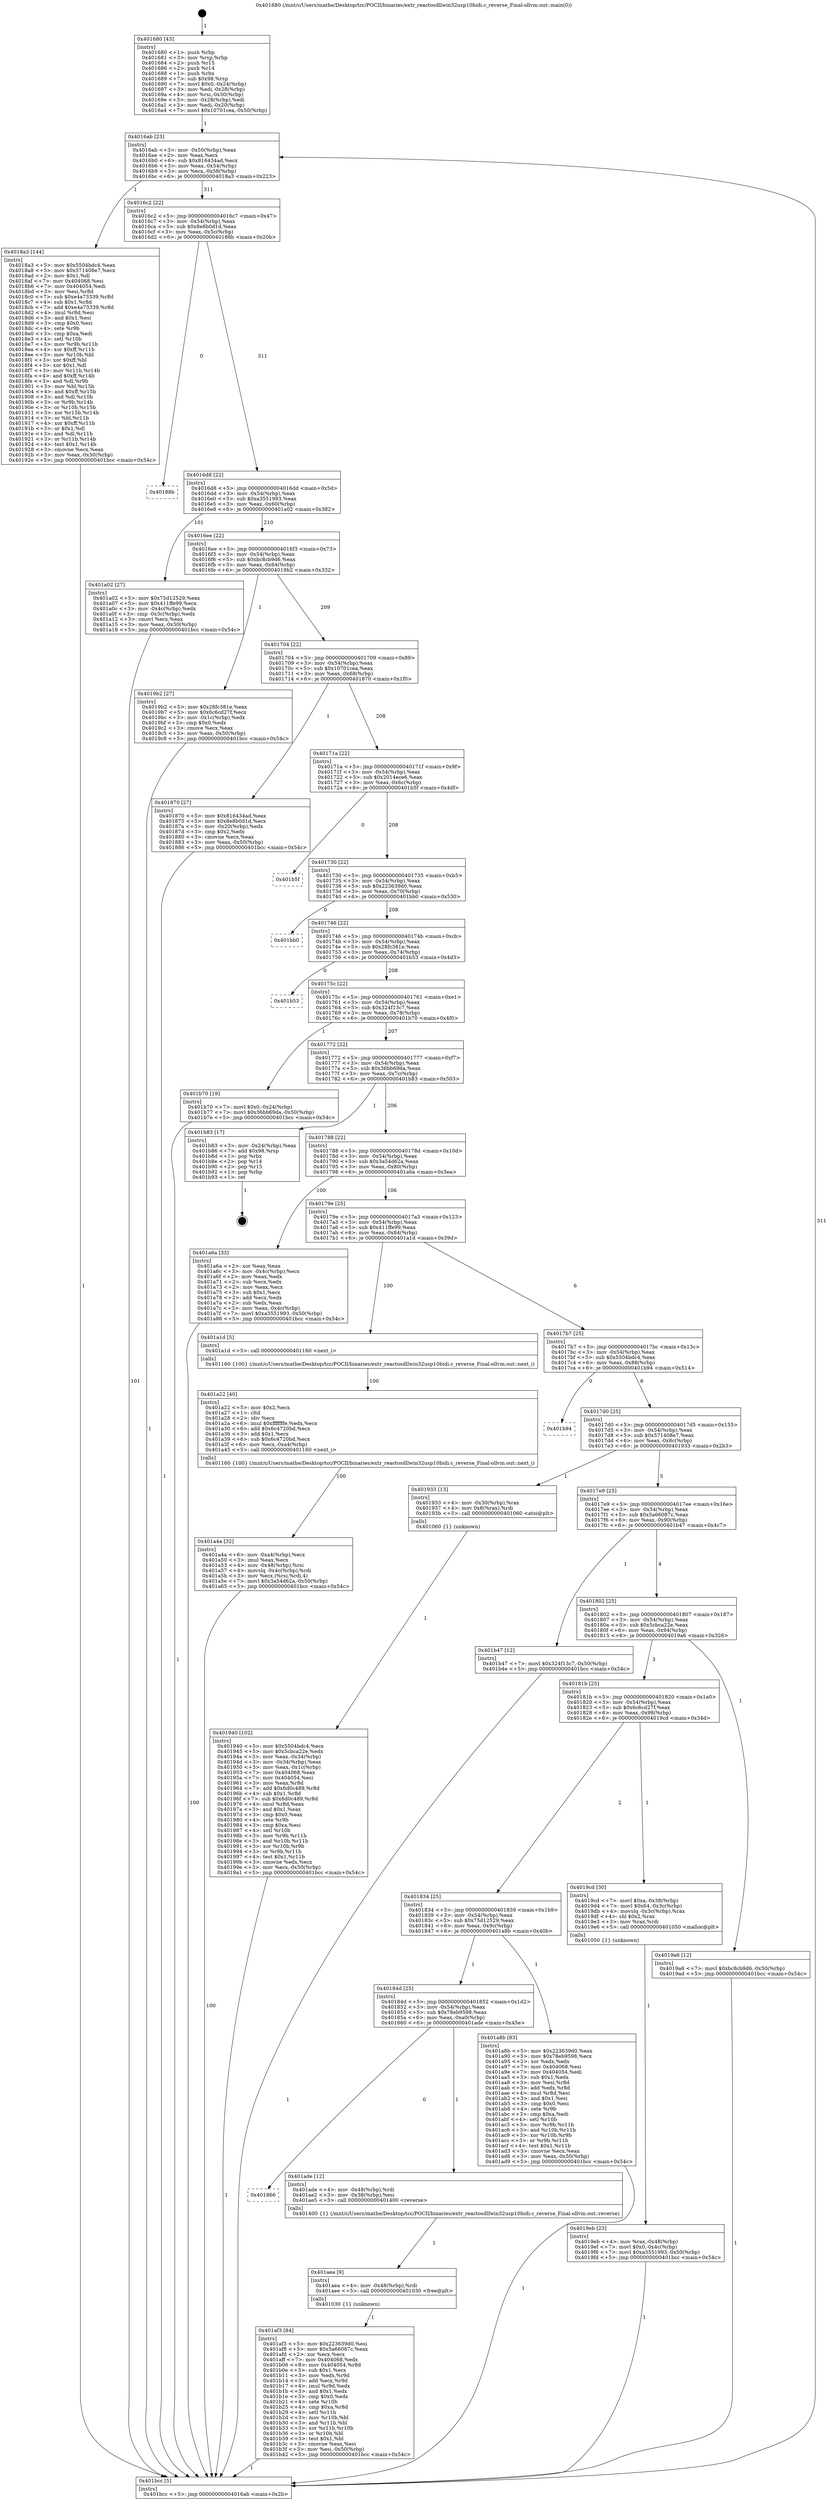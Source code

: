 digraph "0x401680" {
  label = "0x401680 (/mnt/c/Users/mathe/Desktop/tcc/POCII/binaries/extr_reactosdllwin32usp10bidi.c_reverse_Final-ollvm.out::main(0))"
  labelloc = "t"
  node[shape=record]

  Entry [label="",width=0.3,height=0.3,shape=circle,fillcolor=black,style=filled]
  "0x4016ab" [label="{
     0x4016ab [23]\l
     | [instrs]\l
     &nbsp;&nbsp;0x4016ab \<+3\>: mov -0x50(%rbp),%eax\l
     &nbsp;&nbsp;0x4016ae \<+2\>: mov %eax,%ecx\l
     &nbsp;&nbsp;0x4016b0 \<+6\>: sub $0x816434ad,%ecx\l
     &nbsp;&nbsp;0x4016b6 \<+3\>: mov %eax,-0x54(%rbp)\l
     &nbsp;&nbsp;0x4016b9 \<+3\>: mov %ecx,-0x58(%rbp)\l
     &nbsp;&nbsp;0x4016bc \<+6\>: je 00000000004018a3 \<main+0x223\>\l
  }"]
  "0x4018a3" [label="{
     0x4018a3 [144]\l
     | [instrs]\l
     &nbsp;&nbsp;0x4018a3 \<+5\>: mov $0x5504bdc4,%eax\l
     &nbsp;&nbsp;0x4018a8 \<+5\>: mov $0x571408e7,%ecx\l
     &nbsp;&nbsp;0x4018ad \<+2\>: mov $0x1,%dl\l
     &nbsp;&nbsp;0x4018af \<+7\>: mov 0x404068,%esi\l
     &nbsp;&nbsp;0x4018b6 \<+7\>: mov 0x404054,%edi\l
     &nbsp;&nbsp;0x4018bd \<+3\>: mov %esi,%r8d\l
     &nbsp;&nbsp;0x4018c0 \<+7\>: sub $0xe4a73339,%r8d\l
     &nbsp;&nbsp;0x4018c7 \<+4\>: sub $0x1,%r8d\l
     &nbsp;&nbsp;0x4018cb \<+7\>: add $0xe4a73339,%r8d\l
     &nbsp;&nbsp;0x4018d2 \<+4\>: imul %r8d,%esi\l
     &nbsp;&nbsp;0x4018d6 \<+3\>: and $0x1,%esi\l
     &nbsp;&nbsp;0x4018d9 \<+3\>: cmp $0x0,%esi\l
     &nbsp;&nbsp;0x4018dc \<+4\>: sete %r9b\l
     &nbsp;&nbsp;0x4018e0 \<+3\>: cmp $0xa,%edi\l
     &nbsp;&nbsp;0x4018e3 \<+4\>: setl %r10b\l
     &nbsp;&nbsp;0x4018e7 \<+3\>: mov %r9b,%r11b\l
     &nbsp;&nbsp;0x4018ea \<+4\>: xor $0xff,%r11b\l
     &nbsp;&nbsp;0x4018ee \<+3\>: mov %r10b,%bl\l
     &nbsp;&nbsp;0x4018f1 \<+3\>: xor $0xff,%bl\l
     &nbsp;&nbsp;0x4018f4 \<+3\>: xor $0x1,%dl\l
     &nbsp;&nbsp;0x4018f7 \<+3\>: mov %r11b,%r14b\l
     &nbsp;&nbsp;0x4018fa \<+4\>: and $0xff,%r14b\l
     &nbsp;&nbsp;0x4018fe \<+3\>: and %dl,%r9b\l
     &nbsp;&nbsp;0x401901 \<+3\>: mov %bl,%r15b\l
     &nbsp;&nbsp;0x401904 \<+4\>: and $0xff,%r15b\l
     &nbsp;&nbsp;0x401908 \<+3\>: and %dl,%r10b\l
     &nbsp;&nbsp;0x40190b \<+3\>: or %r9b,%r14b\l
     &nbsp;&nbsp;0x40190e \<+3\>: or %r10b,%r15b\l
     &nbsp;&nbsp;0x401911 \<+3\>: xor %r15b,%r14b\l
     &nbsp;&nbsp;0x401914 \<+3\>: or %bl,%r11b\l
     &nbsp;&nbsp;0x401917 \<+4\>: xor $0xff,%r11b\l
     &nbsp;&nbsp;0x40191b \<+3\>: or $0x1,%dl\l
     &nbsp;&nbsp;0x40191e \<+3\>: and %dl,%r11b\l
     &nbsp;&nbsp;0x401921 \<+3\>: or %r11b,%r14b\l
     &nbsp;&nbsp;0x401924 \<+4\>: test $0x1,%r14b\l
     &nbsp;&nbsp;0x401928 \<+3\>: cmovne %ecx,%eax\l
     &nbsp;&nbsp;0x40192b \<+3\>: mov %eax,-0x50(%rbp)\l
     &nbsp;&nbsp;0x40192e \<+5\>: jmp 0000000000401bcc \<main+0x54c\>\l
  }"]
  "0x4016c2" [label="{
     0x4016c2 [22]\l
     | [instrs]\l
     &nbsp;&nbsp;0x4016c2 \<+5\>: jmp 00000000004016c7 \<main+0x47\>\l
     &nbsp;&nbsp;0x4016c7 \<+3\>: mov -0x54(%rbp),%eax\l
     &nbsp;&nbsp;0x4016ca \<+5\>: sub $0x8e8b0d1d,%eax\l
     &nbsp;&nbsp;0x4016cf \<+3\>: mov %eax,-0x5c(%rbp)\l
     &nbsp;&nbsp;0x4016d2 \<+6\>: je 000000000040188b \<main+0x20b\>\l
  }"]
  Exit [label="",width=0.3,height=0.3,shape=circle,fillcolor=black,style=filled,peripheries=2]
  "0x40188b" [label="{
     0x40188b\l
  }", style=dashed]
  "0x4016d8" [label="{
     0x4016d8 [22]\l
     | [instrs]\l
     &nbsp;&nbsp;0x4016d8 \<+5\>: jmp 00000000004016dd \<main+0x5d\>\l
     &nbsp;&nbsp;0x4016dd \<+3\>: mov -0x54(%rbp),%eax\l
     &nbsp;&nbsp;0x4016e0 \<+5\>: sub $0xa3551993,%eax\l
     &nbsp;&nbsp;0x4016e5 \<+3\>: mov %eax,-0x60(%rbp)\l
     &nbsp;&nbsp;0x4016e8 \<+6\>: je 0000000000401a02 \<main+0x382\>\l
  }"]
  "0x401af3" [label="{
     0x401af3 [84]\l
     | [instrs]\l
     &nbsp;&nbsp;0x401af3 \<+5\>: mov $0x223639d0,%esi\l
     &nbsp;&nbsp;0x401af8 \<+5\>: mov $0x5a66087c,%eax\l
     &nbsp;&nbsp;0x401afd \<+2\>: xor %ecx,%ecx\l
     &nbsp;&nbsp;0x401aff \<+7\>: mov 0x404068,%edx\l
     &nbsp;&nbsp;0x401b06 \<+8\>: mov 0x404054,%r8d\l
     &nbsp;&nbsp;0x401b0e \<+3\>: sub $0x1,%ecx\l
     &nbsp;&nbsp;0x401b11 \<+3\>: mov %edx,%r9d\l
     &nbsp;&nbsp;0x401b14 \<+3\>: add %ecx,%r9d\l
     &nbsp;&nbsp;0x401b17 \<+4\>: imul %r9d,%edx\l
     &nbsp;&nbsp;0x401b1b \<+3\>: and $0x1,%edx\l
     &nbsp;&nbsp;0x401b1e \<+3\>: cmp $0x0,%edx\l
     &nbsp;&nbsp;0x401b21 \<+4\>: sete %r10b\l
     &nbsp;&nbsp;0x401b25 \<+4\>: cmp $0xa,%r8d\l
     &nbsp;&nbsp;0x401b29 \<+4\>: setl %r11b\l
     &nbsp;&nbsp;0x401b2d \<+3\>: mov %r10b,%bl\l
     &nbsp;&nbsp;0x401b30 \<+3\>: and %r11b,%bl\l
     &nbsp;&nbsp;0x401b33 \<+3\>: xor %r11b,%r10b\l
     &nbsp;&nbsp;0x401b36 \<+3\>: or %r10b,%bl\l
     &nbsp;&nbsp;0x401b39 \<+3\>: test $0x1,%bl\l
     &nbsp;&nbsp;0x401b3c \<+3\>: cmovne %eax,%esi\l
     &nbsp;&nbsp;0x401b3f \<+3\>: mov %esi,-0x50(%rbp)\l
     &nbsp;&nbsp;0x401b42 \<+5\>: jmp 0000000000401bcc \<main+0x54c\>\l
  }"]
  "0x401a02" [label="{
     0x401a02 [27]\l
     | [instrs]\l
     &nbsp;&nbsp;0x401a02 \<+5\>: mov $0x75d12529,%eax\l
     &nbsp;&nbsp;0x401a07 \<+5\>: mov $0x411ffe99,%ecx\l
     &nbsp;&nbsp;0x401a0c \<+3\>: mov -0x4c(%rbp),%edx\l
     &nbsp;&nbsp;0x401a0f \<+3\>: cmp -0x3c(%rbp),%edx\l
     &nbsp;&nbsp;0x401a12 \<+3\>: cmovl %ecx,%eax\l
     &nbsp;&nbsp;0x401a15 \<+3\>: mov %eax,-0x50(%rbp)\l
     &nbsp;&nbsp;0x401a18 \<+5\>: jmp 0000000000401bcc \<main+0x54c\>\l
  }"]
  "0x4016ee" [label="{
     0x4016ee [22]\l
     | [instrs]\l
     &nbsp;&nbsp;0x4016ee \<+5\>: jmp 00000000004016f3 \<main+0x73\>\l
     &nbsp;&nbsp;0x4016f3 \<+3\>: mov -0x54(%rbp),%eax\l
     &nbsp;&nbsp;0x4016f6 \<+5\>: sub $0xbc8cb9d6,%eax\l
     &nbsp;&nbsp;0x4016fb \<+3\>: mov %eax,-0x64(%rbp)\l
     &nbsp;&nbsp;0x4016fe \<+6\>: je 00000000004019b2 \<main+0x332\>\l
  }"]
  "0x401aea" [label="{
     0x401aea [9]\l
     | [instrs]\l
     &nbsp;&nbsp;0x401aea \<+4\>: mov -0x48(%rbp),%rdi\l
     &nbsp;&nbsp;0x401aee \<+5\>: call 0000000000401030 \<free@plt\>\l
     | [calls]\l
     &nbsp;&nbsp;0x401030 \{1\} (unknown)\l
  }"]
  "0x4019b2" [label="{
     0x4019b2 [27]\l
     | [instrs]\l
     &nbsp;&nbsp;0x4019b2 \<+5\>: mov $0x28fc381e,%eax\l
     &nbsp;&nbsp;0x4019b7 \<+5\>: mov $0x6c6cd27f,%ecx\l
     &nbsp;&nbsp;0x4019bc \<+3\>: mov -0x1c(%rbp),%edx\l
     &nbsp;&nbsp;0x4019bf \<+3\>: cmp $0x0,%edx\l
     &nbsp;&nbsp;0x4019c2 \<+3\>: cmove %ecx,%eax\l
     &nbsp;&nbsp;0x4019c5 \<+3\>: mov %eax,-0x50(%rbp)\l
     &nbsp;&nbsp;0x4019c8 \<+5\>: jmp 0000000000401bcc \<main+0x54c\>\l
  }"]
  "0x401704" [label="{
     0x401704 [22]\l
     | [instrs]\l
     &nbsp;&nbsp;0x401704 \<+5\>: jmp 0000000000401709 \<main+0x89\>\l
     &nbsp;&nbsp;0x401709 \<+3\>: mov -0x54(%rbp),%eax\l
     &nbsp;&nbsp;0x40170c \<+5\>: sub $0x10701cea,%eax\l
     &nbsp;&nbsp;0x401711 \<+3\>: mov %eax,-0x68(%rbp)\l
     &nbsp;&nbsp;0x401714 \<+6\>: je 0000000000401870 \<main+0x1f0\>\l
  }"]
  "0x401866" [label="{
     0x401866\l
  }", style=dashed]
  "0x401870" [label="{
     0x401870 [27]\l
     | [instrs]\l
     &nbsp;&nbsp;0x401870 \<+5\>: mov $0x816434ad,%eax\l
     &nbsp;&nbsp;0x401875 \<+5\>: mov $0x8e8b0d1d,%ecx\l
     &nbsp;&nbsp;0x40187a \<+3\>: mov -0x20(%rbp),%edx\l
     &nbsp;&nbsp;0x40187d \<+3\>: cmp $0x2,%edx\l
     &nbsp;&nbsp;0x401880 \<+3\>: cmovne %ecx,%eax\l
     &nbsp;&nbsp;0x401883 \<+3\>: mov %eax,-0x50(%rbp)\l
     &nbsp;&nbsp;0x401886 \<+5\>: jmp 0000000000401bcc \<main+0x54c\>\l
  }"]
  "0x40171a" [label="{
     0x40171a [22]\l
     | [instrs]\l
     &nbsp;&nbsp;0x40171a \<+5\>: jmp 000000000040171f \<main+0x9f\>\l
     &nbsp;&nbsp;0x40171f \<+3\>: mov -0x54(%rbp),%eax\l
     &nbsp;&nbsp;0x401722 \<+5\>: sub $0x2014ece6,%eax\l
     &nbsp;&nbsp;0x401727 \<+3\>: mov %eax,-0x6c(%rbp)\l
     &nbsp;&nbsp;0x40172a \<+6\>: je 0000000000401b5f \<main+0x4df\>\l
  }"]
  "0x401bcc" [label="{
     0x401bcc [5]\l
     | [instrs]\l
     &nbsp;&nbsp;0x401bcc \<+5\>: jmp 00000000004016ab \<main+0x2b\>\l
  }"]
  "0x401680" [label="{
     0x401680 [43]\l
     | [instrs]\l
     &nbsp;&nbsp;0x401680 \<+1\>: push %rbp\l
     &nbsp;&nbsp;0x401681 \<+3\>: mov %rsp,%rbp\l
     &nbsp;&nbsp;0x401684 \<+2\>: push %r15\l
     &nbsp;&nbsp;0x401686 \<+2\>: push %r14\l
     &nbsp;&nbsp;0x401688 \<+1\>: push %rbx\l
     &nbsp;&nbsp;0x401689 \<+7\>: sub $0x98,%rsp\l
     &nbsp;&nbsp;0x401690 \<+7\>: movl $0x0,-0x24(%rbp)\l
     &nbsp;&nbsp;0x401697 \<+3\>: mov %edi,-0x28(%rbp)\l
     &nbsp;&nbsp;0x40169a \<+4\>: mov %rsi,-0x30(%rbp)\l
     &nbsp;&nbsp;0x40169e \<+3\>: mov -0x28(%rbp),%edi\l
     &nbsp;&nbsp;0x4016a1 \<+3\>: mov %edi,-0x20(%rbp)\l
     &nbsp;&nbsp;0x4016a4 \<+7\>: movl $0x10701cea,-0x50(%rbp)\l
  }"]
  "0x401ade" [label="{
     0x401ade [12]\l
     | [instrs]\l
     &nbsp;&nbsp;0x401ade \<+4\>: mov -0x48(%rbp),%rdi\l
     &nbsp;&nbsp;0x401ae2 \<+3\>: mov -0x38(%rbp),%esi\l
     &nbsp;&nbsp;0x401ae5 \<+5\>: call 0000000000401400 \<reverse\>\l
     | [calls]\l
     &nbsp;&nbsp;0x401400 \{1\} (/mnt/c/Users/mathe/Desktop/tcc/POCII/binaries/extr_reactosdllwin32usp10bidi.c_reverse_Final-ollvm.out::reverse)\l
  }"]
  "0x401b5f" [label="{
     0x401b5f\l
  }", style=dashed]
  "0x401730" [label="{
     0x401730 [22]\l
     | [instrs]\l
     &nbsp;&nbsp;0x401730 \<+5\>: jmp 0000000000401735 \<main+0xb5\>\l
     &nbsp;&nbsp;0x401735 \<+3\>: mov -0x54(%rbp),%eax\l
     &nbsp;&nbsp;0x401738 \<+5\>: sub $0x223639d0,%eax\l
     &nbsp;&nbsp;0x40173d \<+3\>: mov %eax,-0x70(%rbp)\l
     &nbsp;&nbsp;0x401740 \<+6\>: je 0000000000401bb0 \<main+0x530\>\l
  }"]
  "0x40184d" [label="{
     0x40184d [25]\l
     | [instrs]\l
     &nbsp;&nbsp;0x40184d \<+5\>: jmp 0000000000401852 \<main+0x1d2\>\l
     &nbsp;&nbsp;0x401852 \<+3\>: mov -0x54(%rbp),%eax\l
     &nbsp;&nbsp;0x401855 \<+5\>: sub $0x78eb9598,%eax\l
     &nbsp;&nbsp;0x40185a \<+6\>: mov %eax,-0xa0(%rbp)\l
     &nbsp;&nbsp;0x401860 \<+6\>: je 0000000000401ade \<main+0x45e\>\l
  }"]
  "0x401bb0" [label="{
     0x401bb0\l
  }", style=dashed]
  "0x401746" [label="{
     0x401746 [22]\l
     | [instrs]\l
     &nbsp;&nbsp;0x401746 \<+5\>: jmp 000000000040174b \<main+0xcb\>\l
     &nbsp;&nbsp;0x40174b \<+3\>: mov -0x54(%rbp),%eax\l
     &nbsp;&nbsp;0x40174e \<+5\>: sub $0x28fc381e,%eax\l
     &nbsp;&nbsp;0x401753 \<+3\>: mov %eax,-0x74(%rbp)\l
     &nbsp;&nbsp;0x401756 \<+6\>: je 0000000000401b53 \<main+0x4d3\>\l
  }"]
  "0x401a8b" [label="{
     0x401a8b [83]\l
     | [instrs]\l
     &nbsp;&nbsp;0x401a8b \<+5\>: mov $0x223639d0,%eax\l
     &nbsp;&nbsp;0x401a90 \<+5\>: mov $0x78eb9598,%ecx\l
     &nbsp;&nbsp;0x401a95 \<+2\>: xor %edx,%edx\l
     &nbsp;&nbsp;0x401a97 \<+7\>: mov 0x404068,%esi\l
     &nbsp;&nbsp;0x401a9e \<+7\>: mov 0x404054,%edi\l
     &nbsp;&nbsp;0x401aa5 \<+3\>: sub $0x1,%edx\l
     &nbsp;&nbsp;0x401aa8 \<+3\>: mov %esi,%r8d\l
     &nbsp;&nbsp;0x401aab \<+3\>: add %edx,%r8d\l
     &nbsp;&nbsp;0x401aae \<+4\>: imul %r8d,%esi\l
     &nbsp;&nbsp;0x401ab2 \<+3\>: and $0x1,%esi\l
     &nbsp;&nbsp;0x401ab5 \<+3\>: cmp $0x0,%esi\l
     &nbsp;&nbsp;0x401ab8 \<+4\>: sete %r9b\l
     &nbsp;&nbsp;0x401abc \<+3\>: cmp $0xa,%edi\l
     &nbsp;&nbsp;0x401abf \<+4\>: setl %r10b\l
     &nbsp;&nbsp;0x401ac3 \<+3\>: mov %r9b,%r11b\l
     &nbsp;&nbsp;0x401ac6 \<+3\>: and %r10b,%r11b\l
     &nbsp;&nbsp;0x401ac9 \<+3\>: xor %r10b,%r9b\l
     &nbsp;&nbsp;0x401acc \<+3\>: or %r9b,%r11b\l
     &nbsp;&nbsp;0x401acf \<+4\>: test $0x1,%r11b\l
     &nbsp;&nbsp;0x401ad3 \<+3\>: cmovne %ecx,%eax\l
     &nbsp;&nbsp;0x401ad6 \<+3\>: mov %eax,-0x50(%rbp)\l
     &nbsp;&nbsp;0x401ad9 \<+5\>: jmp 0000000000401bcc \<main+0x54c\>\l
  }"]
  "0x401b53" [label="{
     0x401b53\l
  }", style=dashed]
  "0x40175c" [label="{
     0x40175c [22]\l
     | [instrs]\l
     &nbsp;&nbsp;0x40175c \<+5\>: jmp 0000000000401761 \<main+0xe1\>\l
     &nbsp;&nbsp;0x401761 \<+3\>: mov -0x54(%rbp),%eax\l
     &nbsp;&nbsp;0x401764 \<+5\>: sub $0x324f13c7,%eax\l
     &nbsp;&nbsp;0x401769 \<+3\>: mov %eax,-0x78(%rbp)\l
     &nbsp;&nbsp;0x40176c \<+6\>: je 0000000000401b70 \<main+0x4f0\>\l
  }"]
  "0x401a4a" [label="{
     0x401a4a [32]\l
     | [instrs]\l
     &nbsp;&nbsp;0x401a4a \<+6\>: mov -0xa4(%rbp),%ecx\l
     &nbsp;&nbsp;0x401a50 \<+3\>: imul %eax,%ecx\l
     &nbsp;&nbsp;0x401a53 \<+4\>: mov -0x48(%rbp),%rsi\l
     &nbsp;&nbsp;0x401a57 \<+4\>: movslq -0x4c(%rbp),%rdi\l
     &nbsp;&nbsp;0x401a5b \<+3\>: mov %ecx,(%rsi,%rdi,4)\l
     &nbsp;&nbsp;0x401a5e \<+7\>: movl $0x3a54d62a,-0x50(%rbp)\l
     &nbsp;&nbsp;0x401a65 \<+5\>: jmp 0000000000401bcc \<main+0x54c\>\l
  }"]
  "0x401b70" [label="{
     0x401b70 [19]\l
     | [instrs]\l
     &nbsp;&nbsp;0x401b70 \<+7\>: movl $0x0,-0x24(%rbp)\l
     &nbsp;&nbsp;0x401b77 \<+7\>: movl $0x36bb69da,-0x50(%rbp)\l
     &nbsp;&nbsp;0x401b7e \<+5\>: jmp 0000000000401bcc \<main+0x54c\>\l
  }"]
  "0x401772" [label="{
     0x401772 [22]\l
     | [instrs]\l
     &nbsp;&nbsp;0x401772 \<+5\>: jmp 0000000000401777 \<main+0xf7\>\l
     &nbsp;&nbsp;0x401777 \<+3\>: mov -0x54(%rbp),%eax\l
     &nbsp;&nbsp;0x40177a \<+5\>: sub $0x36bb69da,%eax\l
     &nbsp;&nbsp;0x40177f \<+3\>: mov %eax,-0x7c(%rbp)\l
     &nbsp;&nbsp;0x401782 \<+6\>: je 0000000000401b83 \<main+0x503\>\l
  }"]
  "0x401a22" [label="{
     0x401a22 [40]\l
     | [instrs]\l
     &nbsp;&nbsp;0x401a22 \<+5\>: mov $0x2,%ecx\l
     &nbsp;&nbsp;0x401a27 \<+1\>: cltd\l
     &nbsp;&nbsp;0x401a28 \<+2\>: idiv %ecx\l
     &nbsp;&nbsp;0x401a2a \<+6\>: imul $0xfffffffe,%edx,%ecx\l
     &nbsp;&nbsp;0x401a30 \<+6\>: add $0x6c4720bd,%ecx\l
     &nbsp;&nbsp;0x401a36 \<+3\>: add $0x1,%ecx\l
     &nbsp;&nbsp;0x401a39 \<+6\>: sub $0x6c4720bd,%ecx\l
     &nbsp;&nbsp;0x401a3f \<+6\>: mov %ecx,-0xa4(%rbp)\l
     &nbsp;&nbsp;0x401a45 \<+5\>: call 0000000000401160 \<next_i\>\l
     | [calls]\l
     &nbsp;&nbsp;0x401160 \{100\} (/mnt/c/Users/mathe/Desktop/tcc/POCII/binaries/extr_reactosdllwin32usp10bidi.c_reverse_Final-ollvm.out::next_i)\l
  }"]
  "0x401b83" [label="{
     0x401b83 [17]\l
     | [instrs]\l
     &nbsp;&nbsp;0x401b83 \<+3\>: mov -0x24(%rbp),%eax\l
     &nbsp;&nbsp;0x401b86 \<+7\>: add $0x98,%rsp\l
     &nbsp;&nbsp;0x401b8d \<+1\>: pop %rbx\l
     &nbsp;&nbsp;0x401b8e \<+2\>: pop %r14\l
     &nbsp;&nbsp;0x401b90 \<+2\>: pop %r15\l
     &nbsp;&nbsp;0x401b92 \<+1\>: pop %rbp\l
     &nbsp;&nbsp;0x401b93 \<+1\>: ret\l
  }"]
  "0x401788" [label="{
     0x401788 [22]\l
     | [instrs]\l
     &nbsp;&nbsp;0x401788 \<+5\>: jmp 000000000040178d \<main+0x10d\>\l
     &nbsp;&nbsp;0x40178d \<+3\>: mov -0x54(%rbp),%eax\l
     &nbsp;&nbsp;0x401790 \<+5\>: sub $0x3a54d62a,%eax\l
     &nbsp;&nbsp;0x401795 \<+3\>: mov %eax,-0x80(%rbp)\l
     &nbsp;&nbsp;0x401798 \<+6\>: je 0000000000401a6a \<main+0x3ea\>\l
  }"]
  "0x4019eb" [label="{
     0x4019eb [23]\l
     | [instrs]\l
     &nbsp;&nbsp;0x4019eb \<+4\>: mov %rax,-0x48(%rbp)\l
     &nbsp;&nbsp;0x4019ef \<+7\>: movl $0x0,-0x4c(%rbp)\l
     &nbsp;&nbsp;0x4019f6 \<+7\>: movl $0xa3551993,-0x50(%rbp)\l
     &nbsp;&nbsp;0x4019fd \<+5\>: jmp 0000000000401bcc \<main+0x54c\>\l
  }"]
  "0x401a6a" [label="{
     0x401a6a [33]\l
     | [instrs]\l
     &nbsp;&nbsp;0x401a6a \<+2\>: xor %eax,%eax\l
     &nbsp;&nbsp;0x401a6c \<+3\>: mov -0x4c(%rbp),%ecx\l
     &nbsp;&nbsp;0x401a6f \<+2\>: mov %eax,%edx\l
     &nbsp;&nbsp;0x401a71 \<+2\>: sub %ecx,%edx\l
     &nbsp;&nbsp;0x401a73 \<+2\>: mov %eax,%ecx\l
     &nbsp;&nbsp;0x401a75 \<+3\>: sub $0x1,%ecx\l
     &nbsp;&nbsp;0x401a78 \<+2\>: add %ecx,%edx\l
     &nbsp;&nbsp;0x401a7a \<+2\>: sub %edx,%eax\l
     &nbsp;&nbsp;0x401a7c \<+3\>: mov %eax,-0x4c(%rbp)\l
     &nbsp;&nbsp;0x401a7f \<+7\>: movl $0xa3551993,-0x50(%rbp)\l
     &nbsp;&nbsp;0x401a86 \<+5\>: jmp 0000000000401bcc \<main+0x54c\>\l
  }"]
  "0x40179e" [label="{
     0x40179e [25]\l
     | [instrs]\l
     &nbsp;&nbsp;0x40179e \<+5\>: jmp 00000000004017a3 \<main+0x123\>\l
     &nbsp;&nbsp;0x4017a3 \<+3\>: mov -0x54(%rbp),%eax\l
     &nbsp;&nbsp;0x4017a6 \<+5\>: sub $0x411ffe99,%eax\l
     &nbsp;&nbsp;0x4017ab \<+6\>: mov %eax,-0x84(%rbp)\l
     &nbsp;&nbsp;0x4017b1 \<+6\>: je 0000000000401a1d \<main+0x39d\>\l
  }"]
  "0x401834" [label="{
     0x401834 [25]\l
     | [instrs]\l
     &nbsp;&nbsp;0x401834 \<+5\>: jmp 0000000000401839 \<main+0x1b9\>\l
     &nbsp;&nbsp;0x401839 \<+3\>: mov -0x54(%rbp),%eax\l
     &nbsp;&nbsp;0x40183c \<+5\>: sub $0x75d12529,%eax\l
     &nbsp;&nbsp;0x401841 \<+6\>: mov %eax,-0x9c(%rbp)\l
     &nbsp;&nbsp;0x401847 \<+6\>: je 0000000000401a8b \<main+0x40b\>\l
  }"]
  "0x401a1d" [label="{
     0x401a1d [5]\l
     | [instrs]\l
     &nbsp;&nbsp;0x401a1d \<+5\>: call 0000000000401160 \<next_i\>\l
     | [calls]\l
     &nbsp;&nbsp;0x401160 \{100\} (/mnt/c/Users/mathe/Desktop/tcc/POCII/binaries/extr_reactosdllwin32usp10bidi.c_reverse_Final-ollvm.out::next_i)\l
  }"]
  "0x4017b7" [label="{
     0x4017b7 [25]\l
     | [instrs]\l
     &nbsp;&nbsp;0x4017b7 \<+5\>: jmp 00000000004017bc \<main+0x13c\>\l
     &nbsp;&nbsp;0x4017bc \<+3\>: mov -0x54(%rbp),%eax\l
     &nbsp;&nbsp;0x4017bf \<+5\>: sub $0x5504bdc4,%eax\l
     &nbsp;&nbsp;0x4017c4 \<+6\>: mov %eax,-0x88(%rbp)\l
     &nbsp;&nbsp;0x4017ca \<+6\>: je 0000000000401b94 \<main+0x514\>\l
  }"]
  "0x4019cd" [label="{
     0x4019cd [30]\l
     | [instrs]\l
     &nbsp;&nbsp;0x4019cd \<+7\>: movl $0xa,-0x38(%rbp)\l
     &nbsp;&nbsp;0x4019d4 \<+7\>: movl $0x64,-0x3c(%rbp)\l
     &nbsp;&nbsp;0x4019db \<+4\>: movslq -0x3c(%rbp),%rax\l
     &nbsp;&nbsp;0x4019df \<+4\>: shl $0x2,%rax\l
     &nbsp;&nbsp;0x4019e3 \<+3\>: mov %rax,%rdi\l
     &nbsp;&nbsp;0x4019e6 \<+5\>: call 0000000000401050 \<malloc@plt\>\l
     | [calls]\l
     &nbsp;&nbsp;0x401050 \{1\} (unknown)\l
  }"]
  "0x401b94" [label="{
     0x401b94\l
  }", style=dashed]
  "0x4017d0" [label="{
     0x4017d0 [25]\l
     | [instrs]\l
     &nbsp;&nbsp;0x4017d0 \<+5\>: jmp 00000000004017d5 \<main+0x155\>\l
     &nbsp;&nbsp;0x4017d5 \<+3\>: mov -0x54(%rbp),%eax\l
     &nbsp;&nbsp;0x4017d8 \<+5\>: sub $0x571408e7,%eax\l
     &nbsp;&nbsp;0x4017dd \<+6\>: mov %eax,-0x8c(%rbp)\l
     &nbsp;&nbsp;0x4017e3 \<+6\>: je 0000000000401933 \<main+0x2b3\>\l
  }"]
  "0x40181b" [label="{
     0x40181b [25]\l
     | [instrs]\l
     &nbsp;&nbsp;0x40181b \<+5\>: jmp 0000000000401820 \<main+0x1a0\>\l
     &nbsp;&nbsp;0x401820 \<+3\>: mov -0x54(%rbp),%eax\l
     &nbsp;&nbsp;0x401823 \<+5\>: sub $0x6c6cd27f,%eax\l
     &nbsp;&nbsp;0x401828 \<+6\>: mov %eax,-0x98(%rbp)\l
     &nbsp;&nbsp;0x40182e \<+6\>: je 00000000004019cd \<main+0x34d\>\l
  }"]
  "0x401933" [label="{
     0x401933 [13]\l
     | [instrs]\l
     &nbsp;&nbsp;0x401933 \<+4\>: mov -0x30(%rbp),%rax\l
     &nbsp;&nbsp;0x401937 \<+4\>: mov 0x8(%rax),%rdi\l
     &nbsp;&nbsp;0x40193b \<+5\>: call 0000000000401060 \<atoi@plt\>\l
     | [calls]\l
     &nbsp;&nbsp;0x401060 \{1\} (unknown)\l
  }"]
  "0x4017e9" [label="{
     0x4017e9 [25]\l
     | [instrs]\l
     &nbsp;&nbsp;0x4017e9 \<+5\>: jmp 00000000004017ee \<main+0x16e\>\l
     &nbsp;&nbsp;0x4017ee \<+3\>: mov -0x54(%rbp),%eax\l
     &nbsp;&nbsp;0x4017f1 \<+5\>: sub $0x5a66087c,%eax\l
     &nbsp;&nbsp;0x4017f6 \<+6\>: mov %eax,-0x90(%rbp)\l
     &nbsp;&nbsp;0x4017fc \<+6\>: je 0000000000401b47 \<main+0x4c7\>\l
  }"]
  "0x401940" [label="{
     0x401940 [102]\l
     | [instrs]\l
     &nbsp;&nbsp;0x401940 \<+5\>: mov $0x5504bdc4,%ecx\l
     &nbsp;&nbsp;0x401945 \<+5\>: mov $0x5cbca22e,%edx\l
     &nbsp;&nbsp;0x40194a \<+3\>: mov %eax,-0x34(%rbp)\l
     &nbsp;&nbsp;0x40194d \<+3\>: mov -0x34(%rbp),%eax\l
     &nbsp;&nbsp;0x401950 \<+3\>: mov %eax,-0x1c(%rbp)\l
     &nbsp;&nbsp;0x401953 \<+7\>: mov 0x404068,%eax\l
     &nbsp;&nbsp;0x40195a \<+7\>: mov 0x404054,%esi\l
     &nbsp;&nbsp;0x401961 \<+3\>: mov %eax,%r8d\l
     &nbsp;&nbsp;0x401964 \<+7\>: add $0x6d0c489,%r8d\l
     &nbsp;&nbsp;0x40196b \<+4\>: sub $0x1,%r8d\l
     &nbsp;&nbsp;0x40196f \<+7\>: sub $0x6d0c489,%r8d\l
     &nbsp;&nbsp;0x401976 \<+4\>: imul %r8d,%eax\l
     &nbsp;&nbsp;0x40197a \<+3\>: and $0x1,%eax\l
     &nbsp;&nbsp;0x40197d \<+3\>: cmp $0x0,%eax\l
     &nbsp;&nbsp;0x401980 \<+4\>: sete %r9b\l
     &nbsp;&nbsp;0x401984 \<+3\>: cmp $0xa,%esi\l
     &nbsp;&nbsp;0x401987 \<+4\>: setl %r10b\l
     &nbsp;&nbsp;0x40198b \<+3\>: mov %r9b,%r11b\l
     &nbsp;&nbsp;0x40198e \<+3\>: and %r10b,%r11b\l
     &nbsp;&nbsp;0x401991 \<+3\>: xor %r10b,%r9b\l
     &nbsp;&nbsp;0x401994 \<+3\>: or %r9b,%r11b\l
     &nbsp;&nbsp;0x401997 \<+4\>: test $0x1,%r11b\l
     &nbsp;&nbsp;0x40199b \<+3\>: cmovne %edx,%ecx\l
     &nbsp;&nbsp;0x40199e \<+3\>: mov %ecx,-0x50(%rbp)\l
     &nbsp;&nbsp;0x4019a1 \<+5\>: jmp 0000000000401bcc \<main+0x54c\>\l
  }"]
  "0x4019a6" [label="{
     0x4019a6 [12]\l
     | [instrs]\l
     &nbsp;&nbsp;0x4019a6 \<+7\>: movl $0xbc8cb9d6,-0x50(%rbp)\l
     &nbsp;&nbsp;0x4019ad \<+5\>: jmp 0000000000401bcc \<main+0x54c\>\l
  }"]
  "0x401b47" [label="{
     0x401b47 [12]\l
     | [instrs]\l
     &nbsp;&nbsp;0x401b47 \<+7\>: movl $0x324f13c7,-0x50(%rbp)\l
     &nbsp;&nbsp;0x401b4e \<+5\>: jmp 0000000000401bcc \<main+0x54c\>\l
  }"]
  "0x401802" [label="{
     0x401802 [25]\l
     | [instrs]\l
     &nbsp;&nbsp;0x401802 \<+5\>: jmp 0000000000401807 \<main+0x187\>\l
     &nbsp;&nbsp;0x401807 \<+3\>: mov -0x54(%rbp),%eax\l
     &nbsp;&nbsp;0x40180a \<+5\>: sub $0x5cbca22e,%eax\l
     &nbsp;&nbsp;0x40180f \<+6\>: mov %eax,-0x94(%rbp)\l
     &nbsp;&nbsp;0x401815 \<+6\>: je 00000000004019a6 \<main+0x326\>\l
  }"]
  Entry -> "0x401680" [label=" 1"]
  "0x4016ab" -> "0x4018a3" [label=" 1"]
  "0x4016ab" -> "0x4016c2" [label=" 311"]
  "0x401b83" -> Exit [label=" 1"]
  "0x4016c2" -> "0x40188b" [label=" 0"]
  "0x4016c2" -> "0x4016d8" [label=" 311"]
  "0x401b70" -> "0x401bcc" [label=" 1"]
  "0x4016d8" -> "0x401a02" [label=" 101"]
  "0x4016d8" -> "0x4016ee" [label=" 210"]
  "0x401b47" -> "0x401bcc" [label=" 1"]
  "0x4016ee" -> "0x4019b2" [label=" 1"]
  "0x4016ee" -> "0x401704" [label=" 209"]
  "0x401af3" -> "0x401bcc" [label=" 1"]
  "0x401704" -> "0x401870" [label=" 1"]
  "0x401704" -> "0x40171a" [label=" 208"]
  "0x401870" -> "0x401bcc" [label=" 1"]
  "0x401680" -> "0x4016ab" [label=" 1"]
  "0x401bcc" -> "0x4016ab" [label=" 311"]
  "0x4018a3" -> "0x401bcc" [label=" 1"]
  "0x401aea" -> "0x401af3" [label=" 1"]
  "0x40171a" -> "0x401b5f" [label=" 0"]
  "0x40171a" -> "0x401730" [label=" 208"]
  "0x401ade" -> "0x401aea" [label=" 1"]
  "0x401730" -> "0x401bb0" [label=" 0"]
  "0x401730" -> "0x401746" [label=" 208"]
  "0x40184d" -> "0x401ade" [label=" 1"]
  "0x401746" -> "0x401b53" [label=" 0"]
  "0x401746" -> "0x40175c" [label=" 208"]
  "0x40184d" -> "0x401866" [label=" 0"]
  "0x40175c" -> "0x401b70" [label=" 1"]
  "0x40175c" -> "0x401772" [label=" 207"]
  "0x401834" -> "0x40184d" [label=" 1"]
  "0x401772" -> "0x401b83" [label=" 1"]
  "0x401772" -> "0x401788" [label=" 206"]
  "0x401834" -> "0x401a8b" [label=" 1"]
  "0x401788" -> "0x401a6a" [label=" 100"]
  "0x401788" -> "0x40179e" [label=" 106"]
  "0x401a8b" -> "0x401bcc" [label=" 1"]
  "0x40179e" -> "0x401a1d" [label=" 100"]
  "0x40179e" -> "0x4017b7" [label=" 6"]
  "0x401a6a" -> "0x401bcc" [label=" 100"]
  "0x4017b7" -> "0x401b94" [label=" 0"]
  "0x4017b7" -> "0x4017d0" [label=" 6"]
  "0x401a4a" -> "0x401bcc" [label=" 100"]
  "0x4017d0" -> "0x401933" [label=" 1"]
  "0x4017d0" -> "0x4017e9" [label=" 5"]
  "0x401933" -> "0x401940" [label=" 1"]
  "0x401940" -> "0x401bcc" [label=" 1"]
  "0x401a1d" -> "0x401a22" [label=" 100"]
  "0x4017e9" -> "0x401b47" [label=" 1"]
  "0x4017e9" -> "0x401802" [label=" 4"]
  "0x401a02" -> "0x401bcc" [label=" 101"]
  "0x401802" -> "0x4019a6" [label=" 1"]
  "0x401802" -> "0x40181b" [label=" 3"]
  "0x4019a6" -> "0x401bcc" [label=" 1"]
  "0x4019b2" -> "0x401bcc" [label=" 1"]
  "0x401a22" -> "0x401a4a" [label=" 100"]
  "0x40181b" -> "0x4019cd" [label=" 1"]
  "0x40181b" -> "0x401834" [label=" 2"]
  "0x4019cd" -> "0x4019eb" [label=" 1"]
  "0x4019eb" -> "0x401bcc" [label=" 1"]
}
